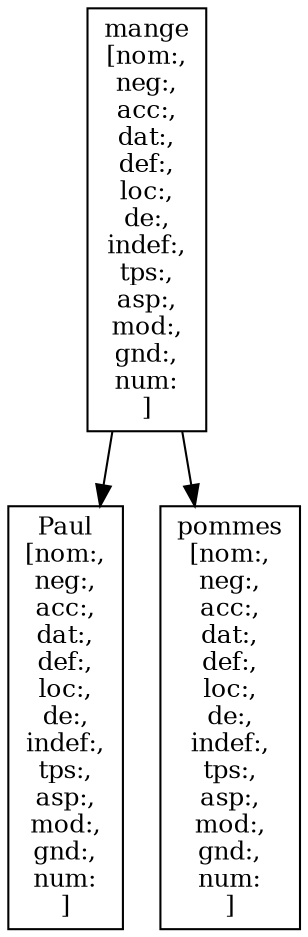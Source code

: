 digraph arbre1 {
	{
		node [fontsize=12 width=0.5 shape=box]
		"mange\n[nom:,\nneg:,\nacc:,\ndat:,\ndef:,\nloc:,\nde:,\nindef:,\ntps:,\nasp:,\nmod:,\ngnd:,\nnum:\n]"
		"Paul\n[nom:,\nneg:,\nacc:,\ndat:,\ndef:,\nloc:,\nde:,\nindef:,\ntps:,\nasp:,\nmod:,\ngnd:,\nnum:\n]"
		"pommes\n[nom:,\nneg:,\nacc:,\ndat:,\ndef:,\nloc:,\nde:,\nindef:,\ntps:,\nasp:,\nmod:,\ngnd:,\nnum:\n]"
		}
	"mange\n[nom:,\nneg:,\nacc:,\ndat:,\ndef:,\nloc:,\nde:,\nindef:,\ntps:,\nasp:,\nmod:,\ngnd:,\nnum:\n]" -> "Paul\n[nom:,\nneg:,\nacc:,\ndat:,\ndef:,\nloc:,\nde:,\nindef:,\ntps:,\nasp:,\nmod:,\ngnd:,\nnum:\n]"
	"mange\n[nom:,\nneg:,\nacc:,\ndat:,\ndef:,\nloc:,\nde:,\nindef:,\ntps:,\nasp:,\nmod:,\ngnd:,\nnum:\n]" -> "pommes\n[nom:,\nneg:,\nacc:,\ndat:,\ndef:,\nloc:,\nde:,\nindef:,\ntps:,\nasp:,\nmod:,\ngnd:,\nnum:\n]"
	}
